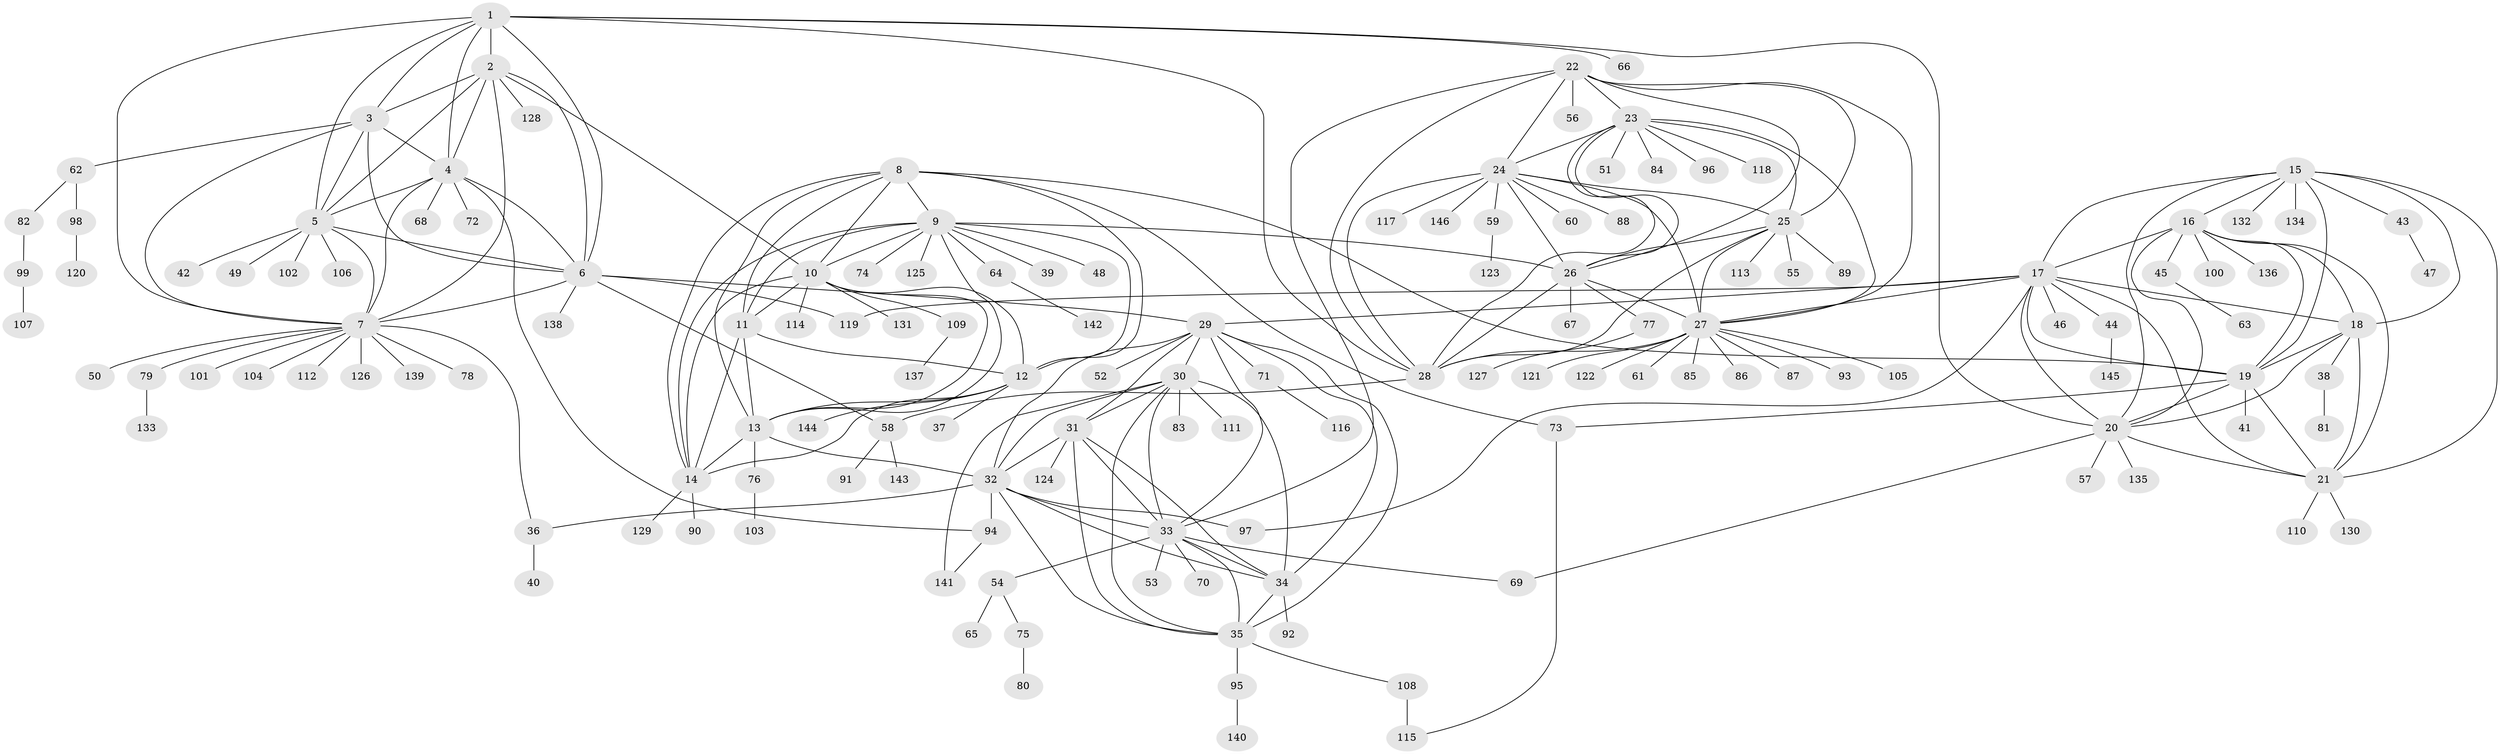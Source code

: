 // Generated by graph-tools (version 1.1) at 2025/02/03/09/25 03:02:35]
// undirected, 146 vertices, 235 edges
graph export_dot {
graph [start="1"]
  node [color=gray90,style=filled];
  1;
  2;
  3;
  4;
  5;
  6;
  7;
  8;
  9;
  10;
  11;
  12;
  13;
  14;
  15;
  16;
  17;
  18;
  19;
  20;
  21;
  22;
  23;
  24;
  25;
  26;
  27;
  28;
  29;
  30;
  31;
  32;
  33;
  34;
  35;
  36;
  37;
  38;
  39;
  40;
  41;
  42;
  43;
  44;
  45;
  46;
  47;
  48;
  49;
  50;
  51;
  52;
  53;
  54;
  55;
  56;
  57;
  58;
  59;
  60;
  61;
  62;
  63;
  64;
  65;
  66;
  67;
  68;
  69;
  70;
  71;
  72;
  73;
  74;
  75;
  76;
  77;
  78;
  79;
  80;
  81;
  82;
  83;
  84;
  85;
  86;
  87;
  88;
  89;
  90;
  91;
  92;
  93;
  94;
  95;
  96;
  97;
  98;
  99;
  100;
  101;
  102;
  103;
  104;
  105;
  106;
  107;
  108;
  109;
  110;
  111;
  112;
  113;
  114;
  115;
  116;
  117;
  118;
  119;
  120;
  121;
  122;
  123;
  124;
  125;
  126;
  127;
  128;
  129;
  130;
  131;
  132;
  133;
  134;
  135;
  136;
  137;
  138;
  139;
  140;
  141;
  142;
  143;
  144;
  145;
  146;
  1 -- 2;
  1 -- 3;
  1 -- 4;
  1 -- 5;
  1 -- 6;
  1 -- 7;
  1 -- 20;
  1 -- 28;
  1 -- 66;
  2 -- 3;
  2 -- 4;
  2 -- 5;
  2 -- 6;
  2 -- 7;
  2 -- 10;
  2 -- 128;
  3 -- 4;
  3 -- 5;
  3 -- 6;
  3 -- 7;
  3 -- 62;
  4 -- 5;
  4 -- 6;
  4 -- 7;
  4 -- 68;
  4 -- 72;
  4 -- 94;
  5 -- 6;
  5 -- 7;
  5 -- 42;
  5 -- 49;
  5 -- 102;
  5 -- 106;
  6 -- 7;
  6 -- 29;
  6 -- 58;
  6 -- 119;
  6 -- 138;
  7 -- 36;
  7 -- 50;
  7 -- 78;
  7 -- 79;
  7 -- 101;
  7 -- 104;
  7 -- 112;
  7 -- 126;
  7 -- 139;
  8 -- 9;
  8 -- 10;
  8 -- 11;
  8 -- 12;
  8 -- 13;
  8 -- 14;
  8 -- 19;
  8 -- 73;
  9 -- 10;
  9 -- 11;
  9 -- 12;
  9 -- 13;
  9 -- 14;
  9 -- 26;
  9 -- 39;
  9 -- 48;
  9 -- 64;
  9 -- 74;
  9 -- 125;
  10 -- 11;
  10 -- 12;
  10 -- 13;
  10 -- 14;
  10 -- 109;
  10 -- 114;
  10 -- 131;
  11 -- 12;
  11 -- 13;
  11 -- 14;
  12 -- 13;
  12 -- 14;
  12 -- 37;
  12 -- 144;
  13 -- 14;
  13 -- 32;
  13 -- 76;
  14 -- 90;
  14 -- 129;
  15 -- 16;
  15 -- 17;
  15 -- 18;
  15 -- 19;
  15 -- 20;
  15 -- 21;
  15 -- 43;
  15 -- 132;
  15 -- 134;
  16 -- 17;
  16 -- 18;
  16 -- 19;
  16 -- 20;
  16 -- 21;
  16 -- 45;
  16 -- 100;
  16 -- 136;
  17 -- 18;
  17 -- 19;
  17 -- 20;
  17 -- 21;
  17 -- 27;
  17 -- 29;
  17 -- 44;
  17 -- 46;
  17 -- 97;
  17 -- 119;
  18 -- 19;
  18 -- 20;
  18 -- 21;
  18 -- 38;
  19 -- 20;
  19 -- 21;
  19 -- 41;
  19 -- 73;
  20 -- 21;
  20 -- 57;
  20 -- 69;
  20 -- 135;
  21 -- 110;
  21 -- 130;
  22 -- 23;
  22 -- 24;
  22 -- 25;
  22 -- 26;
  22 -- 27;
  22 -- 28;
  22 -- 33;
  22 -- 56;
  23 -- 24;
  23 -- 25;
  23 -- 26;
  23 -- 27;
  23 -- 28;
  23 -- 51;
  23 -- 84;
  23 -- 96;
  23 -- 118;
  24 -- 25;
  24 -- 26;
  24 -- 27;
  24 -- 28;
  24 -- 59;
  24 -- 60;
  24 -- 88;
  24 -- 117;
  24 -- 146;
  25 -- 26;
  25 -- 27;
  25 -- 28;
  25 -- 55;
  25 -- 89;
  25 -- 113;
  26 -- 27;
  26 -- 28;
  26 -- 67;
  26 -- 77;
  27 -- 28;
  27 -- 61;
  27 -- 85;
  27 -- 86;
  27 -- 87;
  27 -- 93;
  27 -- 105;
  27 -- 121;
  27 -- 122;
  28 -- 58;
  29 -- 30;
  29 -- 31;
  29 -- 32;
  29 -- 33;
  29 -- 34;
  29 -- 35;
  29 -- 52;
  29 -- 71;
  30 -- 31;
  30 -- 32;
  30 -- 33;
  30 -- 34;
  30 -- 35;
  30 -- 83;
  30 -- 111;
  30 -- 141;
  31 -- 32;
  31 -- 33;
  31 -- 34;
  31 -- 35;
  31 -- 124;
  32 -- 33;
  32 -- 34;
  32 -- 35;
  32 -- 36;
  32 -- 94;
  32 -- 97;
  33 -- 34;
  33 -- 35;
  33 -- 53;
  33 -- 54;
  33 -- 69;
  33 -- 70;
  34 -- 35;
  34 -- 92;
  35 -- 95;
  35 -- 108;
  36 -- 40;
  38 -- 81;
  43 -- 47;
  44 -- 145;
  45 -- 63;
  54 -- 65;
  54 -- 75;
  58 -- 91;
  58 -- 143;
  59 -- 123;
  62 -- 82;
  62 -- 98;
  64 -- 142;
  71 -- 116;
  73 -- 115;
  75 -- 80;
  76 -- 103;
  77 -- 127;
  79 -- 133;
  82 -- 99;
  94 -- 141;
  95 -- 140;
  98 -- 120;
  99 -- 107;
  108 -- 115;
  109 -- 137;
}
